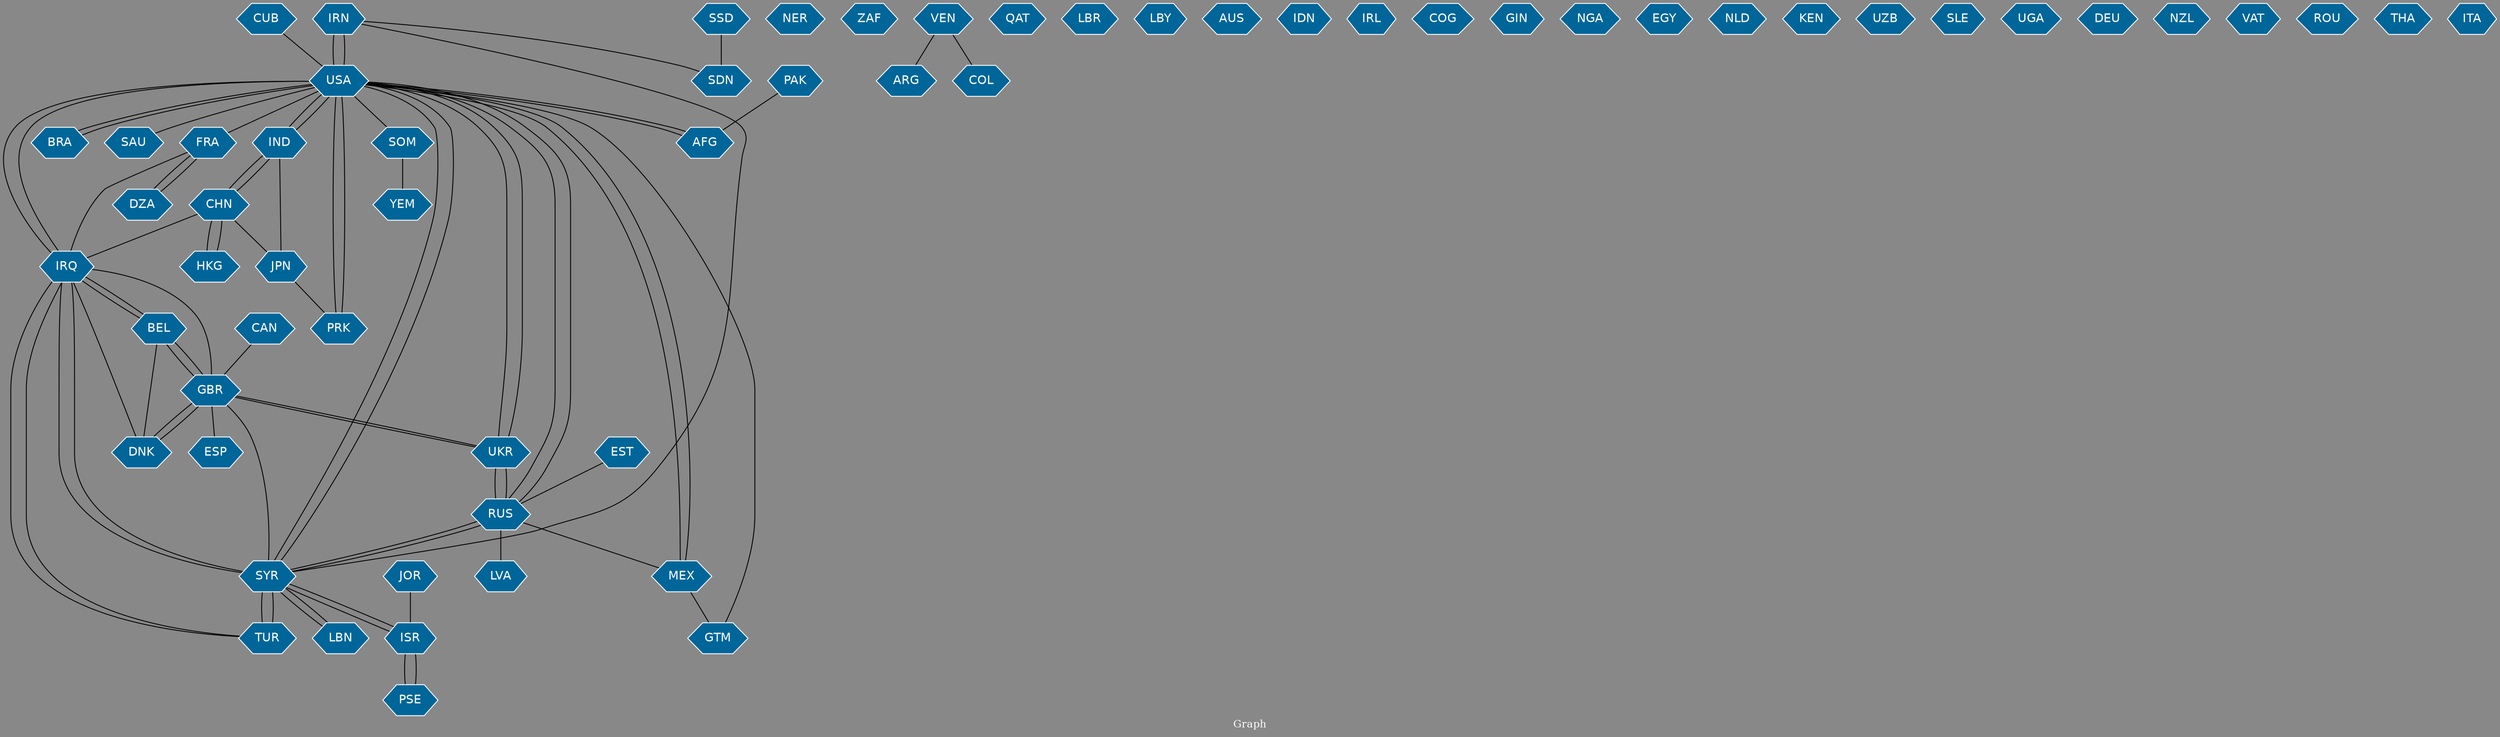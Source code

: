 // Countries together in item graph
graph {
	graph [bgcolor="#888888" fontcolor=white fontsize=12 label="Graph" outputorder=edgesfirst overlap=prism]
	node [color=white fillcolor="#006699" fontcolor=white fontname=Helvetica shape=hexagon style=filled]
	edge [arrowhead=open color=black fontcolor=white fontname=Courier fontsize=12]
		IRN [label=IRN]
		USA [label=USA]
		PSE [label=PSE]
		ISR [label=ISR]
		IRQ [label=IRQ]
		UKR [label=UKR]
		RUS [label=RUS]
		PRK [label=PRK]
		HKG [label=HKG]
		GBR [label=GBR]
		PAK [label=PAK]
		NER [label=NER]
		SYR [label=SYR]
		BRA [label=BRA]
		GTM [label=GTM]
		ZAF [label=ZAF]
		AFG [label=AFG]
		VEN [label=VEN]
		SDN [label=SDN]
		SAU [label=SAU]
		FRA [label=FRA]
		CHN [label=CHN]
		QAT [label=QAT]
		MEX [label=MEX]
		LVA [label=LVA]
		LBR [label=LBR]
		LBY [label=LBY]
		TUR [label=TUR]
		IND [label=IND]
		LBN [label=LBN]
		ESP [label=ESP]
		DZA [label=DZA]
		ARG [label=ARG]
		JPN [label=JPN]
		AUS [label=AUS]
		IDN [label=IDN]
		IRL [label=IRL]
		COG [label=COG]
		GIN [label=GIN]
		NGA [label=NGA]
		EGY [label=EGY]
		NLD [label=NLD]
		KEN [label=KEN]
		YEM [label=YEM]
		UZB [label=UZB]
		SLE [label=SLE]
		UGA [label=UGA]
		SOM [label=SOM]
		DEU [label=DEU]
		JOR [label=JOR]
		EST [label=EST]
		NZL [label=NZL]
		SSD [label=SSD]
		CUB [label=CUB]
		VAT [label=VAT]
		ROU [label=ROU]
		THA [label=THA]
		CAN [label=CAN]
		DNK [label=DNK]
		BEL [label=BEL]
		ITA [label=ITA]
		COL [label=COL]
			RUS -- MEX [weight=1]
			SYR -- USA [weight=2]
			RUS -- LVA [weight=2]
			TUR -- SYR [weight=8]
			ISR -- PSE [weight=7]
			SYR -- TUR [weight=7]
			UKR -- RUS [weight=11]
			PSE -- ISR [weight=5]
			JPN -- PRK [weight=1]
			DNK -- BEL [weight=2]
			GTM -- USA [weight=1]
			CUB -- USA [weight=1]
			IRQ -- SYR [weight=2]
			ISR -- SYR [weight=1]
			VEN -- ARG [weight=1]
			IRQ -- BEL [weight=1]
			DNK -- GBR [weight=1]
			CHN -- IRQ [weight=1]
			PRK -- USA [weight=4]
			IRQ -- USA [weight=2]
			GBR -- DNK [weight=1]
			SYR -- IRQ [weight=2]
			IRQ -- TUR [weight=2]
			CAN -- GBR [weight=1]
			VEN -- COL [weight=1]
			RUS -- SYR [weight=2]
			FRA -- IRQ [weight=1]
			IND -- USA [weight=4]
			IRN -- SDN [weight=2]
			CHN -- IND [weight=1]
			USA -- SAU [weight=1]
			FRA -- DZA [weight=1]
			SOM -- YEM [weight=1]
			USA -- IND [weight=2]
			USA -- SOM [weight=2]
			USA -- SYR [weight=1]
			DZA -- FRA [weight=1]
			AFG -- USA [weight=1]
			MEX -- GTM [weight=1]
			MEX -- USA [weight=1]
			USA -- IRQ [weight=3]
			SYR -- ISR [weight=3]
			USA -- MEX [weight=1]
			GBR -- UKR [weight=1]
			CHN -- JPN [weight=1]
			RUS -- USA [weight=1]
			SYR -- LBN [weight=3]
			UKR -- USA [weight=3]
			RUS -- UKR [weight=13]
			GBR -- ESP [weight=1]
			USA -- FRA [weight=1]
			PAK -- AFG [weight=1]
			IRN -- USA [weight=3]
			HKG -- CHN [weight=4]
			USA -- AFG [weight=1]
			DNK -- IRQ [weight=2]
			LBN -- SYR [weight=1]
			UKR -- GBR [weight=1]
			TUR -- IRQ [weight=1]
			SYR -- RUS [weight=1]
			EST -- RUS [weight=1]
			IND -- JPN [weight=1]
			IND -- CHN [weight=3]
			GBR -- SYR [weight=1]
			IRN -- SYR [weight=1]
			USA -- RUS [weight=1]
			USA -- BRA [weight=1]
			SSD -- SDN [weight=1]
			BEL -- GBR [weight=1]
			GBR -- IRQ [weight=4]
			GBR -- BEL [weight=1]
			USA -- UKR [weight=1]
			USA -- IRN [weight=2]
			JOR -- ISR [weight=1]
			BRA -- USA [weight=1]
			BEL -- IRQ [weight=1]
			CHN -- HKG [weight=2]
			USA -- PRK [weight=2]
}
